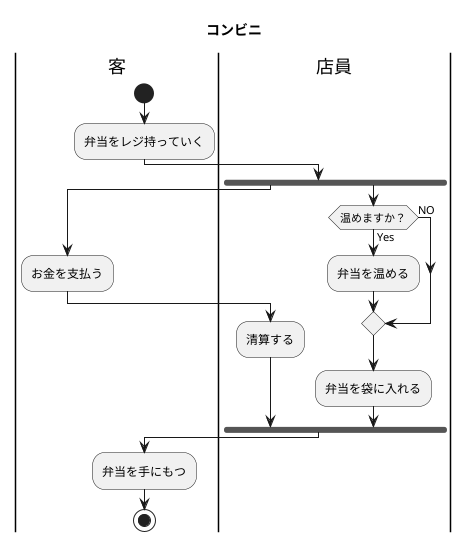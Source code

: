 @startuml
title コンビニ
|客|
start
:弁当をレジ持っていく;
|店員|
fork
|客|
:お金を支払う;
|店員|
:清算する;
fork again


if  (温めますか？)  then (Yes)
:弁当を温める;
else (NO)
endif
:弁当を袋に入れる;
end fork
|客|
:弁当を手にもつ;
stop











@enduml
